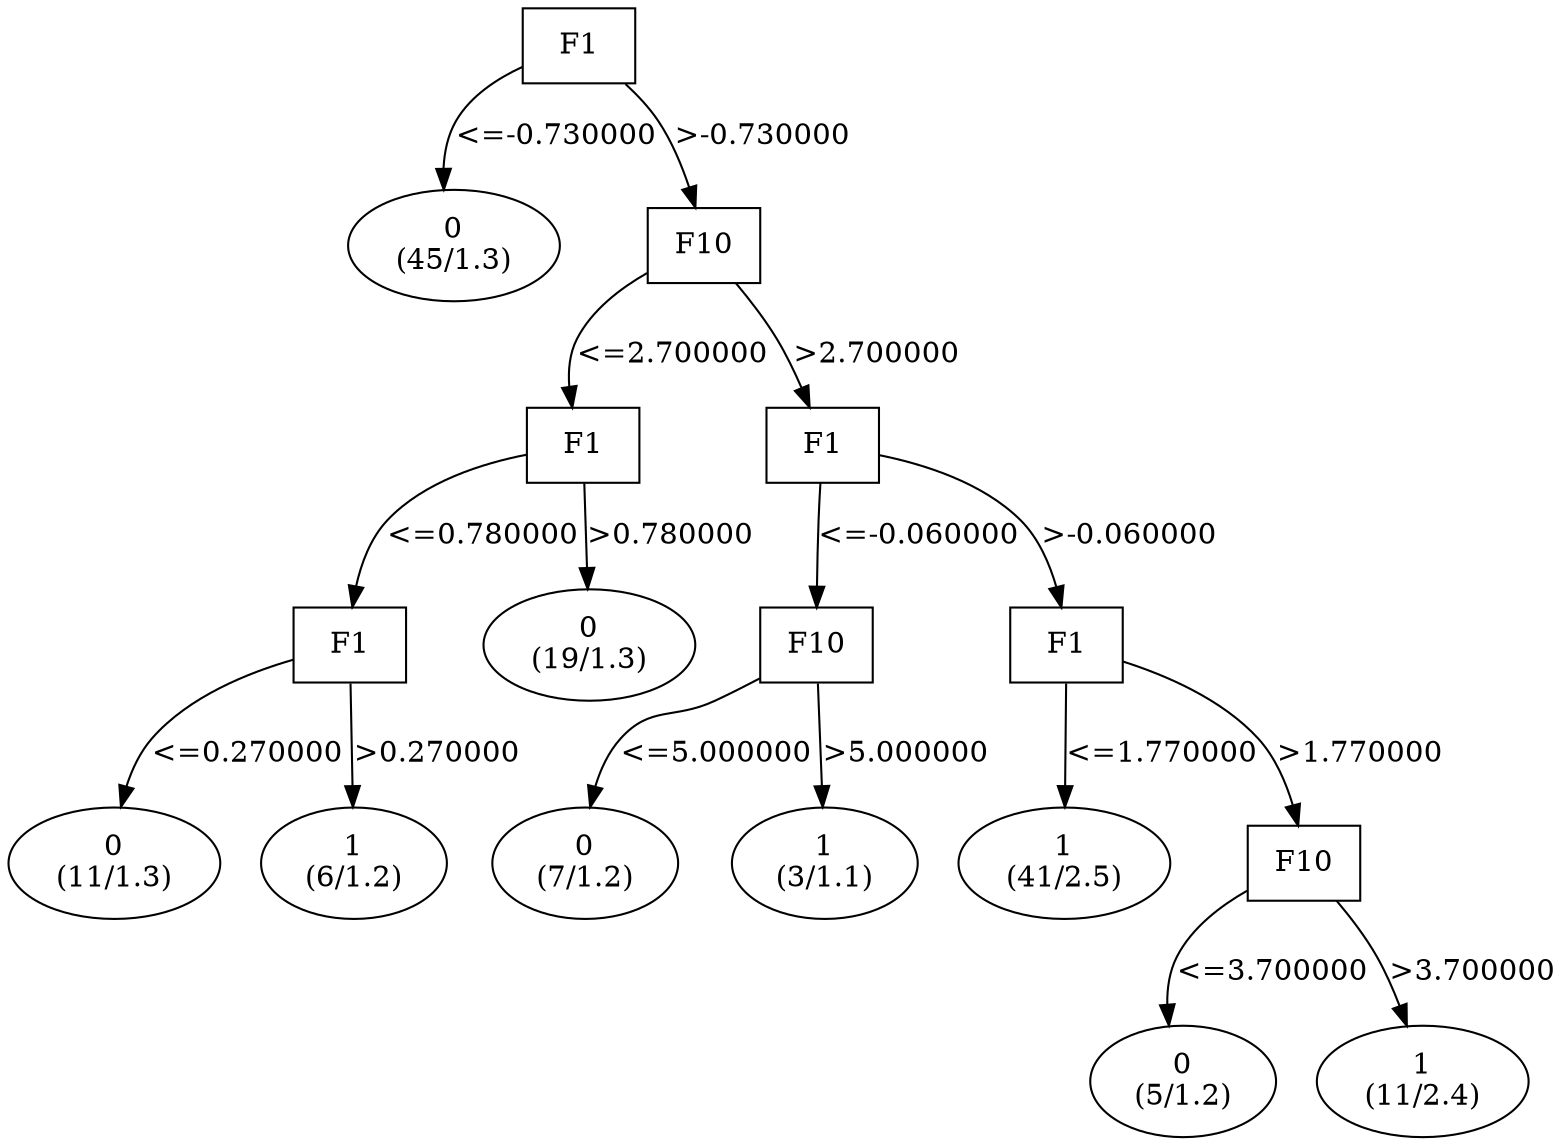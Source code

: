 digraph YaDT {
n0 [ shape=box, label="F1\n"]
n0 -> n1 [label="<=-0.730000"]
n1 [ shape=ellipse, label="0\n(45/1.3)"]
n0 -> n2 [label=">-0.730000"]
n2 [ shape=box, label="F10\n"]
n2 -> n3 [label="<=2.700000"]
n3 [ shape=box, label="F1\n"]
n3 -> n4 [label="<=0.780000"]
n4 [ shape=box, label="F1\n"]
n4 -> n5 [label="<=0.270000"]
n5 [ shape=ellipse, label="0\n(11/1.3)"]
n4 -> n6 [label=">0.270000"]
n6 [ shape=ellipse, label="1\n(6/1.2)"]
n3 -> n8 [label=">0.780000"]
n8 [ shape=ellipse, label="0\n(19/1.3)"]
n2 -> n10 [label=">2.700000"]
n10 [ shape=box, label="F1\n"]
n10 -> n11 [label="<=-0.060000"]
n11 [ shape=box, label="F10\n"]
n11 -> n12 [label="<=5.000000"]
n12 [ shape=ellipse, label="0\n(7/1.2)"]
n11 -> n13 [label=">5.000000"]
n13 [ shape=ellipse, label="1\n(3/1.1)"]
n10 -> n15 [label=">-0.060000"]
n15 [ shape=box, label="F1\n"]
n15 -> n16 [label="<=1.770000"]
n16 [ shape=ellipse, label="1\n(41/2.5)"]
n15 -> n17 [label=">1.770000"]
n17 [ shape=box, label="F10\n"]
n17 -> n18 [label="<=3.700000"]
n18 [ shape=ellipse, label="0\n(5/1.2)"]
n17 -> n19 [label=">3.700000"]
n19 [ shape=ellipse, label="1\n(11/2.4)"]
}
